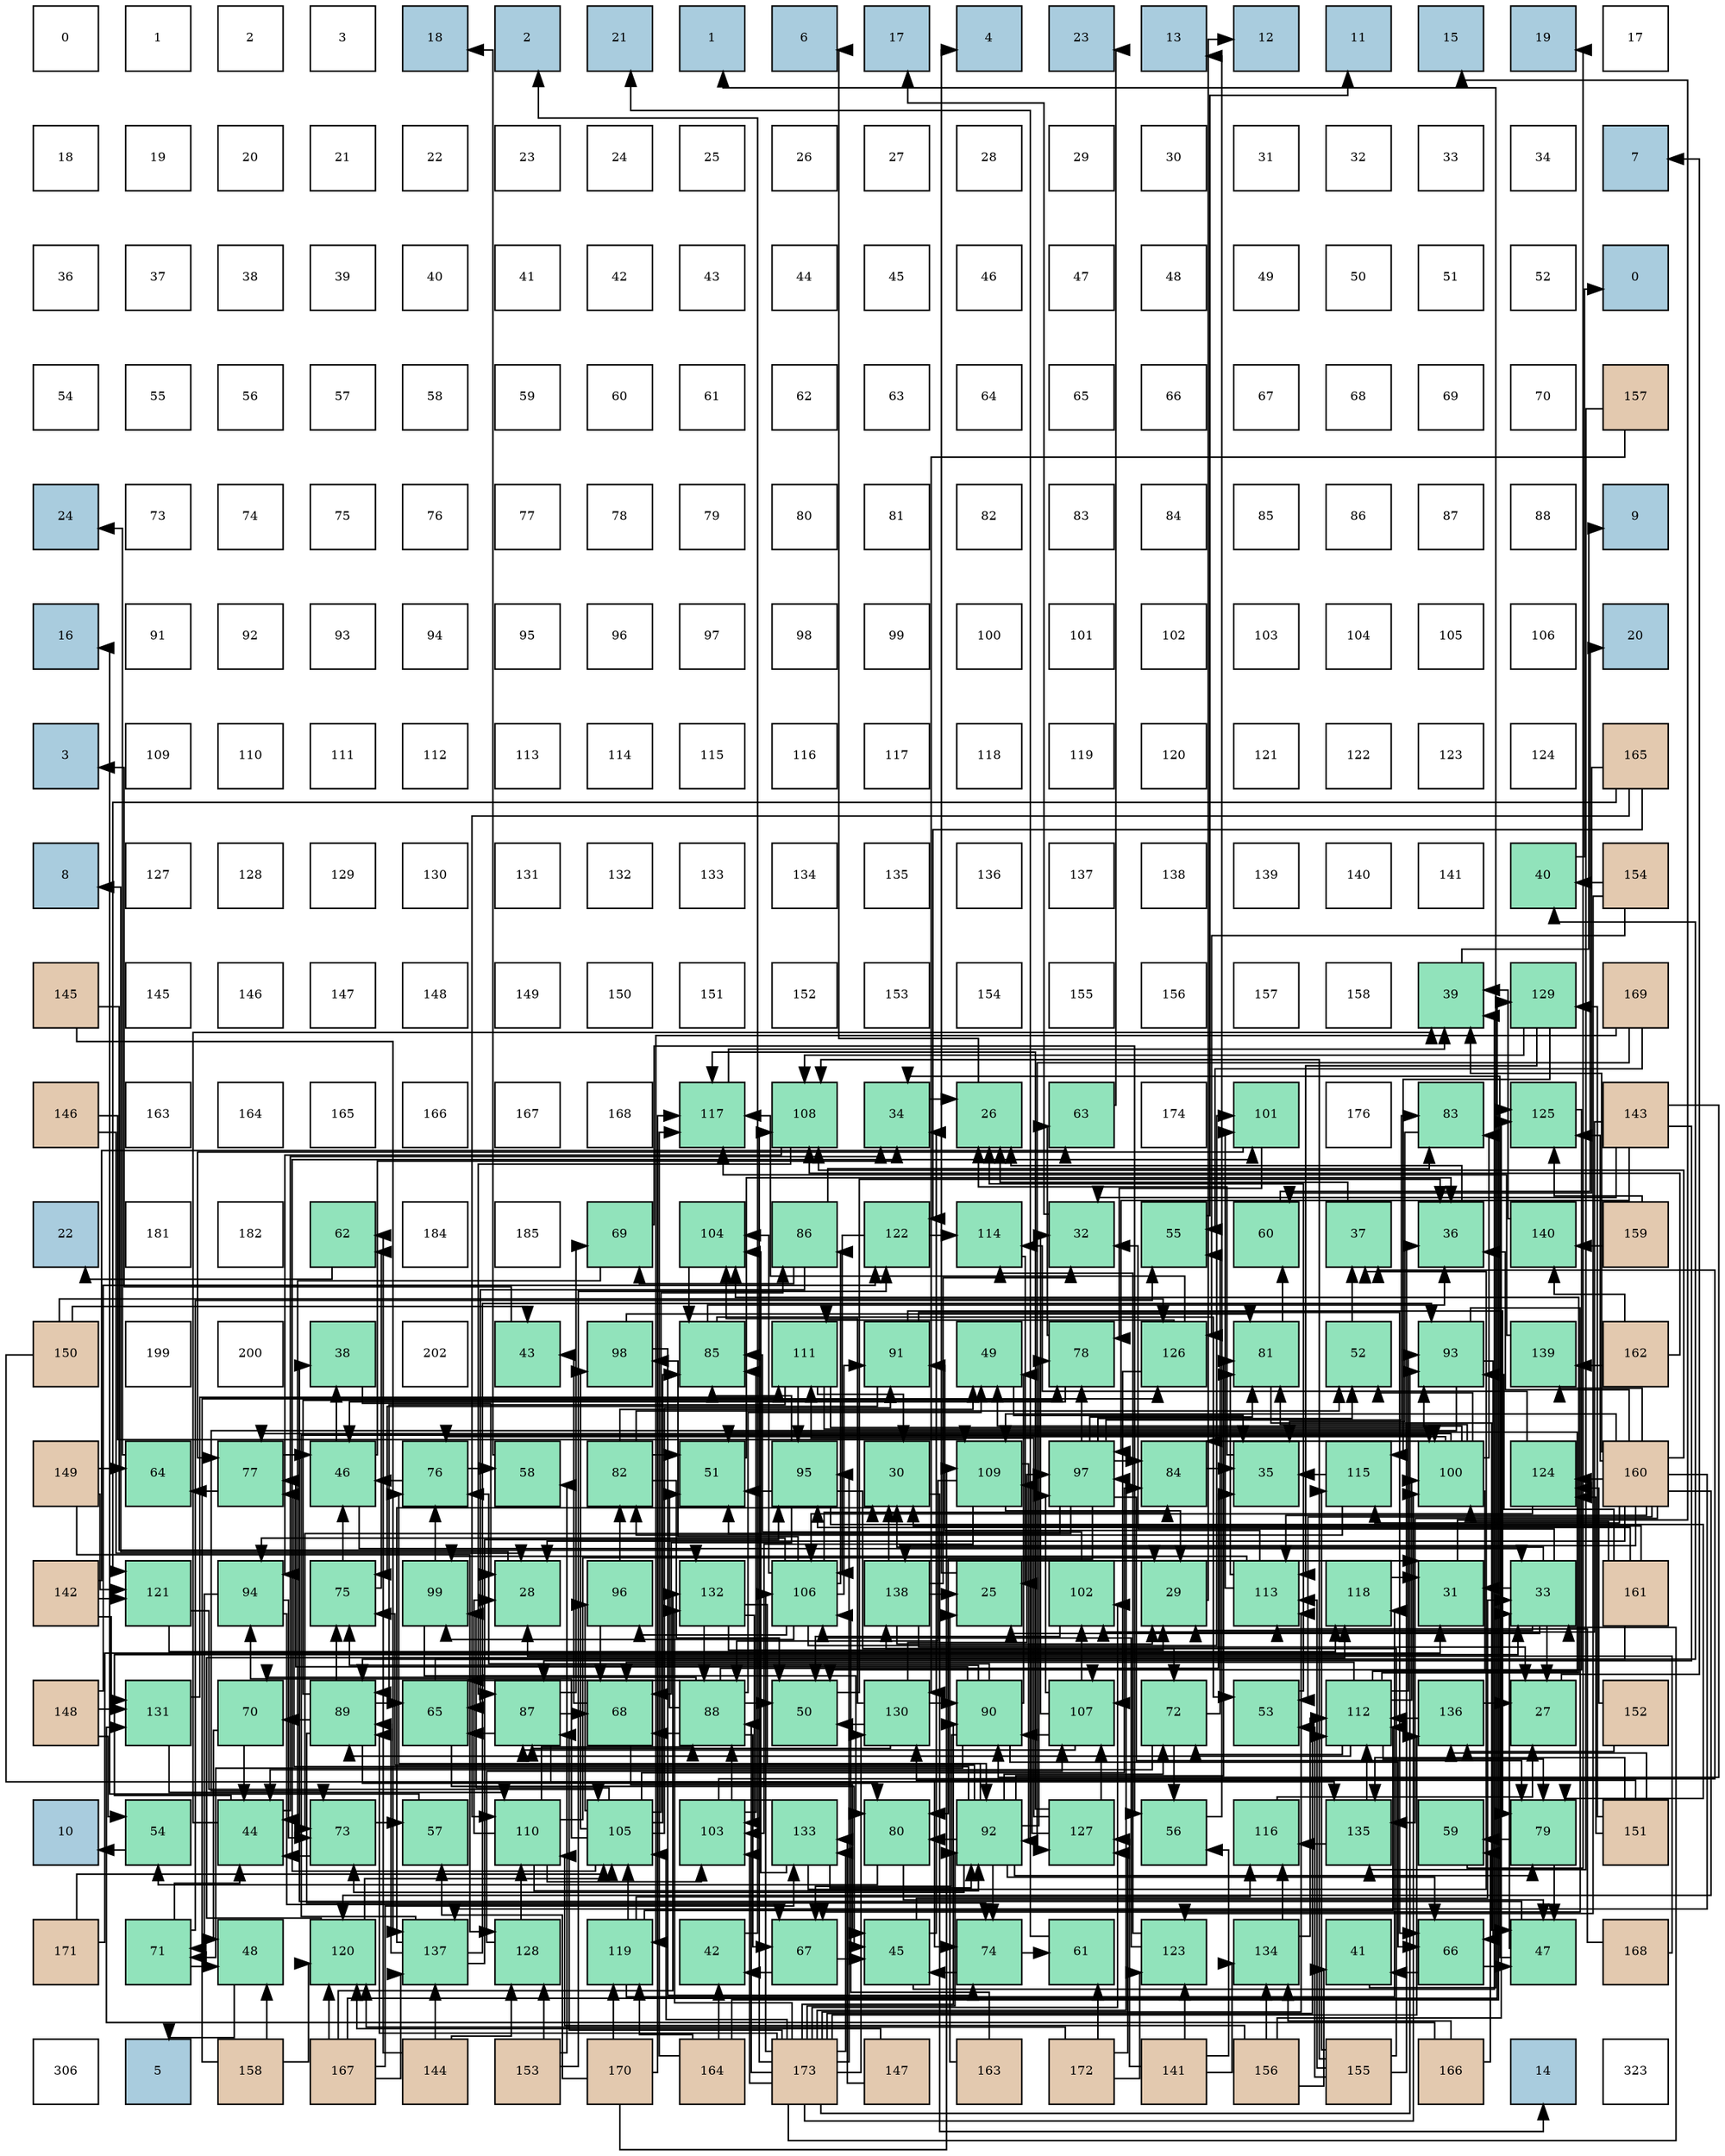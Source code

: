 digraph layout{
 rankdir=TB;
 splines=ortho;
 node [style=filled shape=square fixedsize=true width=0.6];
0[label="0", fontsize=8, fillcolor="#ffffff"];
1[label="1", fontsize=8, fillcolor="#ffffff"];
2[label="2", fontsize=8, fillcolor="#ffffff"];
3[label="3", fontsize=8, fillcolor="#ffffff"];
4[label="18", fontsize=8, fillcolor="#a9ccde"];
5[label="2", fontsize=8, fillcolor="#a9ccde"];
6[label="21", fontsize=8, fillcolor="#a9ccde"];
7[label="1", fontsize=8, fillcolor="#a9ccde"];
8[label="6", fontsize=8, fillcolor="#a9ccde"];
9[label="17", fontsize=8, fillcolor="#a9ccde"];
10[label="4", fontsize=8, fillcolor="#a9ccde"];
11[label="23", fontsize=8, fillcolor="#a9ccde"];
12[label="13", fontsize=8, fillcolor="#a9ccde"];
13[label="12", fontsize=8, fillcolor="#a9ccde"];
14[label="11", fontsize=8, fillcolor="#a9ccde"];
15[label="15", fontsize=8, fillcolor="#a9ccde"];
16[label="19", fontsize=8, fillcolor="#a9ccde"];
17[label="17", fontsize=8, fillcolor="#ffffff"];
18[label="18", fontsize=8, fillcolor="#ffffff"];
19[label="19", fontsize=8, fillcolor="#ffffff"];
20[label="20", fontsize=8, fillcolor="#ffffff"];
21[label="21", fontsize=8, fillcolor="#ffffff"];
22[label="22", fontsize=8, fillcolor="#ffffff"];
23[label="23", fontsize=8, fillcolor="#ffffff"];
24[label="24", fontsize=8, fillcolor="#ffffff"];
25[label="25", fontsize=8, fillcolor="#ffffff"];
26[label="26", fontsize=8, fillcolor="#ffffff"];
27[label="27", fontsize=8, fillcolor="#ffffff"];
28[label="28", fontsize=8, fillcolor="#ffffff"];
29[label="29", fontsize=8, fillcolor="#ffffff"];
30[label="30", fontsize=8, fillcolor="#ffffff"];
31[label="31", fontsize=8, fillcolor="#ffffff"];
32[label="32", fontsize=8, fillcolor="#ffffff"];
33[label="33", fontsize=8, fillcolor="#ffffff"];
34[label="34", fontsize=8, fillcolor="#ffffff"];
35[label="7", fontsize=8, fillcolor="#a9ccde"];
36[label="36", fontsize=8, fillcolor="#ffffff"];
37[label="37", fontsize=8, fillcolor="#ffffff"];
38[label="38", fontsize=8, fillcolor="#ffffff"];
39[label="39", fontsize=8, fillcolor="#ffffff"];
40[label="40", fontsize=8, fillcolor="#ffffff"];
41[label="41", fontsize=8, fillcolor="#ffffff"];
42[label="42", fontsize=8, fillcolor="#ffffff"];
43[label="43", fontsize=8, fillcolor="#ffffff"];
44[label="44", fontsize=8, fillcolor="#ffffff"];
45[label="45", fontsize=8, fillcolor="#ffffff"];
46[label="46", fontsize=8, fillcolor="#ffffff"];
47[label="47", fontsize=8, fillcolor="#ffffff"];
48[label="48", fontsize=8, fillcolor="#ffffff"];
49[label="49", fontsize=8, fillcolor="#ffffff"];
50[label="50", fontsize=8, fillcolor="#ffffff"];
51[label="51", fontsize=8, fillcolor="#ffffff"];
52[label="52", fontsize=8, fillcolor="#ffffff"];
53[label="0", fontsize=8, fillcolor="#a9ccde"];
54[label="54", fontsize=8, fillcolor="#ffffff"];
55[label="55", fontsize=8, fillcolor="#ffffff"];
56[label="56", fontsize=8, fillcolor="#ffffff"];
57[label="57", fontsize=8, fillcolor="#ffffff"];
58[label="58", fontsize=8, fillcolor="#ffffff"];
59[label="59", fontsize=8, fillcolor="#ffffff"];
60[label="60", fontsize=8, fillcolor="#ffffff"];
61[label="61", fontsize=8, fillcolor="#ffffff"];
62[label="62", fontsize=8, fillcolor="#ffffff"];
63[label="63", fontsize=8, fillcolor="#ffffff"];
64[label="64", fontsize=8, fillcolor="#ffffff"];
65[label="65", fontsize=8, fillcolor="#ffffff"];
66[label="66", fontsize=8, fillcolor="#ffffff"];
67[label="67", fontsize=8, fillcolor="#ffffff"];
68[label="68", fontsize=8, fillcolor="#ffffff"];
69[label="69", fontsize=8, fillcolor="#ffffff"];
70[label="70", fontsize=8, fillcolor="#ffffff"];
71[label="157", fontsize=8, fillcolor="#e3c9af"];
72[label="24", fontsize=8, fillcolor="#a9ccde"];
73[label="73", fontsize=8, fillcolor="#ffffff"];
74[label="74", fontsize=8, fillcolor="#ffffff"];
75[label="75", fontsize=8, fillcolor="#ffffff"];
76[label="76", fontsize=8, fillcolor="#ffffff"];
77[label="77", fontsize=8, fillcolor="#ffffff"];
78[label="78", fontsize=8, fillcolor="#ffffff"];
79[label="79", fontsize=8, fillcolor="#ffffff"];
80[label="80", fontsize=8, fillcolor="#ffffff"];
81[label="81", fontsize=8, fillcolor="#ffffff"];
82[label="82", fontsize=8, fillcolor="#ffffff"];
83[label="83", fontsize=8, fillcolor="#ffffff"];
84[label="84", fontsize=8, fillcolor="#ffffff"];
85[label="85", fontsize=8, fillcolor="#ffffff"];
86[label="86", fontsize=8, fillcolor="#ffffff"];
87[label="87", fontsize=8, fillcolor="#ffffff"];
88[label="88", fontsize=8, fillcolor="#ffffff"];
89[label="9", fontsize=8, fillcolor="#a9ccde"];
90[label="16", fontsize=8, fillcolor="#a9ccde"];
91[label="91", fontsize=8, fillcolor="#ffffff"];
92[label="92", fontsize=8, fillcolor="#ffffff"];
93[label="93", fontsize=8, fillcolor="#ffffff"];
94[label="94", fontsize=8, fillcolor="#ffffff"];
95[label="95", fontsize=8, fillcolor="#ffffff"];
96[label="96", fontsize=8, fillcolor="#ffffff"];
97[label="97", fontsize=8, fillcolor="#ffffff"];
98[label="98", fontsize=8, fillcolor="#ffffff"];
99[label="99", fontsize=8, fillcolor="#ffffff"];
100[label="100", fontsize=8, fillcolor="#ffffff"];
101[label="101", fontsize=8, fillcolor="#ffffff"];
102[label="102", fontsize=8, fillcolor="#ffffff"];
103[label="103", fontsize=8, fillcolor="#ffffff"];
104[label="104", fontsize=8, fillcolor="#ffffff"];
105[label="105", fontsize=8, fillcolor="#ffffff"];
106[label="106", fontsize=8, fillcolor="#ffffff"];
107[label="20", fontsize=8, fillcolor="#a9ccde"];
108[label="3", fontsize=8, fillcolor="#a9ccde"];
109[label="109", fontsize=8, fillcolor="#ffffff"];
110[label="110", fontsize=8, fillcolor="#ffffff"];
111[label="111", fontsize=8, fillcolor="#ffffff"];
112[label="112", fontsize=8, fillcolor="#ffffff"];
113[label="113", fontsize=8, fillcolor="#ffffff"];
114[label="114", fontsize=8, fillcolor="#ffffff"];
115[label="115", fontsize=8, fillcolor="#ffffff"];
116[label="116", fontsize=8, fillcolor="#ffffff"];
117[label="117", fontsize=8, fillcolor="#ffffff"];
118[label="118", fontsize=8, fillcolor="#ffffff"];
119[label="119", fontsize=8, fillcolor="#ffffff"];
120[label="120", fontsize=8, fillcolor="#ffffff"];
121[label="121", fontsize=8, fillcolor="#ffffff"];
122[label="122", fontsize=8, fillcolor="#ffffff"];
123[label="123", fontsize=8, fillcolor="#ffffff"];
124[label="124", fontsize=8, fillcolor="#ffffff"];
125[label="165", fontsize=8, fillcolor="#e3c9af"];
126[label="8", fontsize=8, fillcolor="#a9ccde"];
127[label="127", fontsize=8, fillcolor="#ffffff"];
128[label="128", fontsize=8, fillcolor="#ffffff"];
129[label="129", fontsize=8, fillcolor="#ffffff"];
130[label="130", fontsize=8, fillcolor="#ffffff"];
131[label="131", fontsize=8, fillcolor="#ffffff"];
132[label="132", fontsize=8, fillcolor="#ffffff"];
133[label="133", fontsize=8, fillcolor="#ffffff"];
134[label="134", fontsize=8, fillcolor="#ffffff"];
135[label="135", fontsize=8, fillcolor="#ffffff"];
136[label="136", fontsize=8, fillcolor="#ffffff"];
137[label="137", fontsize=8, fillcolor="#ffffff"];
138[label="138", fontsize=8, fillcolor="#ffffff"];
139[label="139", fontsize=8, fillcolor="#ffffff"];
140[label="140", fontsize=8, fillcolor="#ffffff"];
141[label="141", fontsize=8, fillcolor="#ffffff"];
142[label="40", fontsize=8, fillcolor="#91e3bb"];
143[label="154", fontsize=8, fillcolor="#e3c9af"];
144[label="145", fontsize=8, fillcolor="#e3c9af"];
145[label="145", fontsize=8, fillcolor="#ffffff"];
146[label="146", fontsize=8, fillcolor="#ffffff"];
147[label="147", fontsize=8, fillcolor="#ffffff"];
148[label="148", fontsize=8, fillcolor="#ffffff"];
149[label="149", fontsize=8, fillcolor="#ffffff"];
150[label="150", fontsize=8, fillcolor="#ffffff"];
151[label="151", fontsize=8, fillcolor="#ffffff"];
152[label="152", fontsize=8, fillcolor="#ffffff"];
153[label="153", fontsize=8, fillcolor="#ffffff"];
154[label="154", fontsize=8, fillcolor="#ffffff"];
155[label="155", fontsize=8, fillcolor="#ffffff"];
156[label="156", fontsize=8, fillcolor="#ffffff"];
157[label="157", fontsize=8, fillcolor="#ffffff"];
158[label="158", fontsize=8, fillcolor="#ffffff"];
159[label="39", fontsize=8, fillcolor="#91e3bb"];
160[label="129", fontsize=8, fillcolor="#91e3bb"];
161[label="169", fontsize=8, fillcolor="#e3c9af"];
162[label="146", fontsize=8, fillcolor="#e3c9af"];
163[label="163", fontsize=8, fillcolor="#ffffff"];
164[label="164", fontsize=8, fillcolor="#ffffff"];
165[label="165", fontsize=8, fillcolor="#ffffff"];
166[label="166", fontsize=8, fillcolor="#ffffff"];
167[label="167", fontsize=8, fillcolor="#ffffff"];
168[label="168", fontsize=8, fillcolor="#ffffff"];
169[label="117", fontsize=8, fillcolor="#91e3bb"];
170[label="108", fontsize=8, fillcolor="#91e3bb"];
171[label="34", fontsize=8, fillcolor="#91e3bb"];
172[label="26", fontsize=8, fillcolor="#91e3bb"];
173[label="63", fontsize=8, fillcolor="#91e3bb"];
174[label="174", fontsize=8, fillcolor="#ffffff"];
175[label="101", fontsize=8, fillcolor="#91e3bb"];
176[label="176", fontsize=8, fillcolor="#ffffff"];
177[label="83", fontsize=8, fillcolor="#91e3bb"];
178[label="125", fontsize=8, fillcolor="#91e3bb"];
179[label="143", fontsize=8, fillcolor="#e3c9af"];
180[label="22", fontsize=8, fillcolor="#a9ccde"];
181[label="181", fontsize=8, fillcolor="#ffffff"];
182[label="182", fontsize=8, fillcolor="#ffffff"];
183[label="62", fontsize=8, fillcolor="#91e3bb"];
184[label="184", fontsize=8, fillcolor="#ffffff"];
185[label="185", fontsize=8, fillcolor="#ffffff"];
186[label="69", fontsize=8, fillcolor="#91e3bb"];
187[label="104", fontsize=8, fillcolor="#91e3bb"];
188[label="86", fontsize=8, fillcolor="#91e3bb"];
189[label="122", fontsize=8, fillcolor="#91e3bb"];
190[label="114", fontsize=8, fillcolor="#91e3bb"];
191[label="32", fontsize=8, fillcolor="#91e3bb"];
192[label="55", fontsize=8, fillcolor="#91e3bb"];
193[label="60", fontsize=8, fillcolor="#91e3bb"];
194[label="37", fontsize=8, fillcolor="#91e3bb"];
195[label="36", fontsize=8, fillcolor="#91e3bb"];
196[label="140", fontsize=8, fillcolor="#91e3bb"];
197[label="159", fontsize=8, fillcolor="#e3c9af"];
198[label="150", fontsize=8, fillcolor="#e3c9af"];
199[label="199", fontsize=8, fillcolor="#ffffff"];
200[label="200", fontsize=8, fillcolor="#ffffff"];
201[label="38", fontsize=8, fillcolor="#91e3bb"];
202[label="202", fontsize=8, fillcolor="#ffffff"];
203[label="43", fontsize=8, fillcolor="#91e3bb"];
204[label="98", fontsize=8, fillcolor="#91e3bb"];
205[label="85", fontsize=8, fillcolor="#91e3bb"];
206[label="111", fontsize=8, fillcolor="#91e3bb"];
207[label="91", fontsize=8, fillcolor="#91e3bb"];
208[label="49", fontsize=8, fillcolor="#91e3bb"];
209[label="78", fontsize=8, fillcolor="#91e3bb"];
210[label="126", fontsize=8, fillcolor="#91e3bb"];
211[label="81", fontsize=8, fillcolor="#91e3bb"];
212[label="52", fontsize=8, fillcolor="#91e3bb"];
213[label="93", fontsize=8, fillcolor="#91e3bb"];
214[label="139", fontsize=8, fillcolor="#91e3bb"];
215[label="162", fontsize=8, fillcolor="#e3c9af"];
216[label="149", fontsize=8, fillcolor="#e3c9af"];
217[label="64", fontsize=8, fillcolor="#91e3bb"];
218[label="77", fontsize=8, fillcolor="#91e3bb"];
219[label="46", fontsize=8, fillcolor="#91e3bb"];
220[label="76", fontsize=8, fillcolor="#91e3bb"];
221[label="58", fontsize=8, fillcolor="#91e3bb"];
222[label="82", fontsize=8, fillcolor="#91e3bb"];
223[label="51", fontsize=8, fillcolor="#91e3bb"];
224[label="95", fontsize=8, fillcolor="#91e3bb"];
225[label="30", fontsize=8, fillcolor="#91e3bb"];
226[label="109", fontsize=8, fillcolor="#91e3bb"];
227[label="97", fontsize=8, fillcolor="#91e3bb"];
228[label="84", fontsize=8, fillcolor="#91e3bb"];
229[label="35", fontsize=8, fillcolor="#91e3bb"];
230[label="115", fontsize=8, fillcolor="#91e3bb"];
231[label="100", fontsize=8, fillcolor="#91e3bb"];
232[label="124", fontsize=8, fillcolor="#91e3bb"];
233[label="160", fontsize=8, fillcolor="#e3c9af"];
234[label="142", fontsize=8, fillcolor="#e3c9af"];
235[label="121", fontsize=8, fillcolor="#91e3bb"];
236[label="94", fontsize=8, fillcolor="#91e3bb"];
237[label="75", fontsize=8, fillcolor="#91e3bb"];
238[label="99", fontsize=8, fillcolor="#91e3bb"];
239[label="28", fontsize=8, fillcolor="#91e3bb"];
240[label="96", fontsize=8, fillcolor="#91e3bb"];
241[label="132", fontsize=8, fillcolor="#91e3bb"];
242[label="106", fontsize=8, fillcolor="#91e3bb"];
243[label="138", fontsize=8, fillcolor="#91e3bb"];
244[label="25", fontsize=8, fillcolor="#91e3bb"];
245[label="102", fontsize=8, fillcolor="#91e3bb"];
246[label="29", fontsize=8, fillcolor="#91e3bb"];
247[label="113", fontsize=8, fillcolor="#91e3bb"];
248[label="118", fontsize=8, fillcolor="#91e3bb"];
249[label="31", fontsize=8, fillcolor="#91e3bb"];
250[label="33", fontsize=8, fillcolor="#91e3bb"];
251[label="161", fontsize=8, fillcolor="#e3c9af"];
252[label="148", fontsize=8, fillcolor="#e3c9af"];
253[label="131", fontsize=8, fillcolor="#91e3bb"];
254[label="70", fontsize=8, fillcolor="#91e3bb"];
255[label="89", fontsize=8, fillcolor="#91e3bb"];
256[label="65", fontsize=8, fillcolor="#91e3bb"];
257[label="87", fontsize=8, fillcolor="#91e3bb"];
258[label="68", fontsize=8, fillcolor="#91e3bb"];
259[label="88", fontsize=8, fillcolor="#91e3bb"];
260[label="50", fontsize=8, fillcolor="#91e3bb"];
261[label="130", fontsize=8, fillcolor="#91e3bb"];
262[label="90", fontsize=8, fillcolor="#91e3bb"];
263[label="107", fontsize=8, fillcolor="#91e3bb"];
264[label="72", fontsize=8, fillcolor="#91e3bb"];
265[label="53", fontsize=8, fillcolor="#91e3bb"];
266[label="112", fontsize=8, fillcolor="#91e3bb"];
267[label="136", fontsize=8, fillcolor="#91e3bb"];
268[label="27", fontsize=8, fillcolor="#91e3bb"];
269[label="152", fontsize=8, fillcolor="#e3c9af"];
270[label="10", fontsize=8, fillcolor="#a9ccde"];
271[label="54", fontsize=8, fillcolor="#91e3bb"];
272[label="44", fontsize=8, fillcolor="#91e3bb"];
273[label="73", fontsize=8, fillcolor="#91e3bb"];
274[label="57", fontsize=8, fillcolor="#91e3bb"];
275[label="110", fontsize=8, fillcolor="#91e3bb"];
276[label="105", fontsize=8, fillcolor="#91e3bb"];
277[label="103", fontsize=8, fillcolor="#91e3bb"];
278[label="133", fontsize=8, fillcolor="#91e3bb"];
279[label="80", fontsize=8, fillcolor="#91e3bb"];
280[label="92", fontsize=8, fillcolor="#91e3bb"];
281[label="127", fontsize=8, fillcolor="#91e3bb"];
282[label="56", fontsize=8, fillcolor="#91e3bb"];
283[label="116", fontsize=8, fillcolor="#91e3bb"];
284[label="135", fontsize=8, fillcolor="#91e3bb"];
285[label="59", fontsize=8, fillcolor="#91e3bb"];
286[label="79", fontsize=8, fillcolor="#91e3bb"];
287[label="151", fontsize=8, fillcolor="#e3c9af"];
288[label="171", fontsize=8, fillcolor="#e3c9af"];
289[label="71", fontsize=8, fillcolor="#91e3bb"];
290[label="48", fontsize=8, fillcolor="#91e3bb"];
291[label="120", fontsize=8, fillcolor="#91e3bb"];
292[label="137", fontsize=8, fillcolor="#91e3bb"];
293[label="128", fontsize=8, fillcolor="#91e3bb"];
294[label="119", fontsize=8, fillcolor="#91e3bb"];
295[label="42", fontsize=8, fillcolor="#91e3bb"];
296[label="67", fontsize=8, fillcolor="#91e3bb"];
297[label="45", fontsize=8, fillcolor="#91e3bb"];
298[label="74", fontsize=8, fillcolor="#91e3bb"];
299[label="61", fontsize=8, fillcolor="#91e3bb"];
300[label="123", fontsize=8, fillcolor="#91e3bb"];
301[label="134", fontsize=8, fillcolor="#91e3bb"];
302[label="41", fontsize=8, fillcolor="#91e3bb"];
303[label="66", fontsize=8, fillcolor="#91e3bb"];
304[label="47", fontsize=8, fillcolor="#91e3bb"];
305[label="168", fontsize=8, fillcolor="#e3c9af"];
306[label="306", fontsize=8, fillcolor="#ffffff"];
307[label="5", fontsize=8, fillcolor="#a9ccde"];
308[label="158", fontsize=8, fillcolor="#e3c9af"];
309[label="167", fontsize=8, fillcolor="#e3c9af"];
310[label="144", fontsize=8, fillcolor="#e3c9af"];
311[label="153", fontsize=8, fillcolor="#e3c9af"];
312[label="170", fontsize=8, fillcolor="#e3c9af"];
313[label="164", fontsize=8, fillcolor="#e3c9af"];
314[label="173", fontsize=8, fillcolor="#e3c9af"];
315[label="147", fontsize=8, fillcolor="#e3c9af"];
316[label="163", fontsize=8, fillcolor="#e3c9af"];
317[label="172", fontsize=8, fillcolor="#e3c9af"];
318[label="141", fontsize=8, fillcolor="#e3c9af"];
319[label="156", fontsize=8, fillcolor="#e3c9af"];
320[label="155", fontsize=8, fillcolor="#e3c9af"];
321[label="166", fontsize=8, fillcolor="#e3c9af"];
322[label="14", fontsize=8, fillcolor="#a9ccde"];
323[label="323", fontsize=8, fillcolor="#ffffff"];
edge [constraint=false, style=vis];244 -> 10;
172 -> 8;
268 -> 35;
239 -> 126;
246 -> 13;
225 -> 322;
249 -> 15;
191 -> 9;
250 -> 244;
250 -> 268;
250 -> 246;
250 -> 225;
250 -> 249;
250 -> 191;
171 -> 172;
229 -> 172;
195 -> 172;
194 -> 172;
201 -> 239;
159 -> 89;
142 -> 53;
302 -> 7;
295 -> 5;
203 -> 108;
272 -> 250;
272 -> 171;
272 -> 159;
297 -> 250;
297 -> 171;
297 -> 159;
219 -> 250;
219 -> 171;
219 -> 201;
304 -> 250;
304 -> 171;
304 -> 201;
290 -> 307;
208 -> 229;
260 -> 195;
223 -> 195;
212 -> 194;
265 -> 172;
271 -> 270;
192 -> 14;
282 -> 12;
274 -> 90;
221 -> 4;
285 -> 16;
193 -> 107;
299 -> 6;
183 -> 180;
173 -> 11;
217 -> 72;
256 -> 142;
256 -> 297;
303 -> 302;
303 -> 304;
296 -> 295;
296 -> 297;
258 -> 203;
258 -> 297;
186 -> 272;
186 -> 282;
254 -> 272;
254 -> 290;
289 -> 272;
289 -> 290;
289 -> 192;
264 -> 272;
264 -> 192;
264 -> 282;
273 -> 272;
273 -> 274;
298 -> 297;
298 -> 299;
237 -> 219;
237 -> 183;
220 -> 219;
220 -> 221;
218 -> 219;
218 -> 217;
209 -> 219;
209 -> 173;
286 -> 304;
286 -> 285;
279 -> 304;
279 -> 271;
211 -> 304;
211 -> 193;
222 -> 208;
222 -> 260;
222 -> 223;
222 -> 212;
177 -> 229;
228 -> 229;
205 -> 195;
205 -> 265;
188 -> 256;
188 -> 186;
188 -> 177;
257 -> 256;
257 -> 258;
257 -> 186;
257 -> 298;
259 -> 229;
259 -> 208;
259 -> 260;
259 -> 223;
259 -> 256;
259 -> 296;
259 -> 258;
259 -> 254;
255 -> 256;
255 -> 254;
255 -> 298;
255 -> 237;
255 -> 209;
255 -> 279;
262 -> 208;
262 -> 303;
262 -> 296;
262 -> 289;
262 -> 237;
262 -> 220;
262 -> 218;
207 -> 303;
207 -> 237;
207 -> 286;
280 -> 303;
280 -> 264;
280 -> 273;
280 -> 298;
280 -> 237;
280 -> 220;
280 -> 218;
280 -> 209;
280 -> 286;
280 -> 279;
280 -> 211;
213 -> 303;
213 -> 296;
213 -> 273;
236 -> 296;
236 -> 289;
236 -> 273;
224 -> 223;
224 -> 258;
224 -> 264;
224 -> 286;
224 -> 205;
240 -> 258;
240 -> 222;
227 -> 223;
227 -> 212;
227 -> 273;
227 -> 209;
227 -> 286;
227 -> 279;
227 -> 211;
227 -> 177;
227 -> 228;
204 -> 298;
204 -> 211;
238 -> 220;
238 -> 279;
231 -> 208;
231 -> 260;
231 -> 212;
231 -> 220;
231 -> 218;
231 -> 211;
231 -> 177;
231 -> 228;
175 -> 218;
175 -> 209;
245 -> 260;
245 -> 205;
277 -> 194;
277 -> 205;
187 -> 205;
276 -> 228;
276 -> 205;
276 -> 188;
276 -> 207;
276 -> 236;
276 -> 240;
276 -> 204;
276 -> 238;
276 -> 175;
242 -> 228;
242 -> 188;
242 -> 207;
242 -> 236;
242 -> 240;
242 -> 204;
242 -> 238;
242 -> 175;
242 -> 187;
263 -> 191;
263 -> 257;
263 -> 262;
263 -> 227;
263 -> 245;
170 -> 257;
170 -> 236;
226 -> 246;
226 -> 259;
226 -> 280;
226 -> 277;
275 -> 239;
275 -> 246;
275 -> 259;
275 -> 280;
275 -> 277;
206 -> 225;
206 -> 255;
206 -> 213;
206 -> 224;
206 -> 231;
266 -> 223;
266 -> 258;
266 -> 264;
266 -> 286;
266 -> 255;
266 -> 213;
266 -> 231;
266 -> 187;
247 -> 211;
247 -> 207;
247 -> 238;
247 -> 175;
190 -> 244;
230 -> 229;
230 -> 222;
283 -> 268;
169 -> 159;
248 -> 249;
294 -> 276;
294 -> 266;
294 -> 283;
294 -> 248;
291 -> 276;
291 -> 248;
235 -> 276;
235 -> 248;
189 -> 242;
189 -> 190;
300 -> 242;
300 -> 190;
232 -> 242;
232 -> 190;
178 -> 263;
210 -> 263;
210 -> 206;
210 -> 169;
281 -> 263;
281 -> 226;
281 -> 206;
281 -> 169;
293 -> 263;
293 -> 275;
160 -> 170;
160 -> 247;
160 -> 230;
261 -> 260;
261 -> 257;
261 -> 262;
261 -> 227;
261 -> 187;
253 -> 275;
253 -> 206;
241 -> 246;
241 -> 259;
241 -> 280;
241 -> 277;
278 -> 194;
278 -> 259;
278 -> 280;
278 -> 187;
301 -> 266;
301 -> 283;
284 -> 266;
284 -> 283;
267 -> 268;
267 -> 266;
292 -> 225;
292 -> 255;
292 -> 213;
292 -> 224;
292 -> 231;
243 -> 244;
243 -> 268;
243 -> 246;
243 -> 225;
243 -> 249;
243 -> 191;
214 -> 169;
196 -> 159;
318 -> 282;
318 -> 300;
318 -> 281;
318 -> 301;
234 -> 173;
234 -> 235;
234 -> 253;
179 -> 191;
179 -> 257;
179 -> 262;
179 -> 227;
179 -> 245;
310 -> 183;
310 -> 293;
310 -> 292;
144 -> 241;
144 -> 292;
162 -> 239;
162 -> 226;
315 -> 291;
315 -> 278;
252 -> 271;
252 -> 189;
252 -> 253;
216 -> 217;
216 -> 235;
216 -> 293;
198 -> 203;
198 -> 210;
198 -> 284;
287 -> 232;
287 -> 160;
287 -> 261;
287 -> 284;
287 -> 267;
269 -> 232;
269 -> 267;
311 -> 221;
311 -> 189;
311 -> 293;
143 -> 142;
143 -> 300;
143 -> 210;
320 -> 195;
320 -> 265;
320 -> 170;
320 -> 247;
320 -> 230;
320 -> 243;
319 -> 302;
319 -> 275;
319 -> 178;
319 -> 301;
71 -> 261;
71 -> 284;
308 -> 290;
308 -> 291;
308 -> 210;
197 -> 178;
197 -> 196;
233 -> 239;
233 -> 195;
233 -> 159;
233 -> 265;
233 -> 170;
233 -> 226;
233 -> 247;
233 -> 230;
233 -> 291;
233 -> 232;
233 -> 178;
233 -> 284;
233 -> 292;
233 -> 243;
233 -> 214;
251 -> 225;
251 -> 255;
251 -> 213;
251 -> 224;
251 -> 231;
215 -> 170;
215 -> 214;
215 -> 196;
316 -> 244;
316 -> 242;
313 -> 295;
313 -> 169;
313 -> 294;
313 -> 178;
125 -> 193;
125 -> 275;
125 -> 235;
125 -> 189;
321 -> 285;
321 -> 253;
321 -> 301;
309 -> 291;
309 -> 160;
309 -> 241;
309 -> 278;
309 -> 292;
305 -> 239;
305 -> 247;
161 -> 192;
161 -> 294;
161 -> 281;
312 -> 274;
312 -> 226;
312 -> 169;
312 -> 294;
288 -> 249;
288 -> 276;
317 -> 299;
317 -> 291;
317 -> 300;
317 -> 281;
314 -> 250;
314 -> 257;
314 -> 259;
314 -> 255;
314 -> 262;
314 -> 280;
314 -> 213;
314 -> 224;
314 -> 227;
314 -> 231;
314 -> 245;
314 -> 277;
314 -> 276;
314 -> 242;
314 -> 170;
314 -> 266;
314 -> 247;
314 -> 261;
314 -> 241;
314 -> 278;
314 -> 267;
edge [constraint=true, style=invis];
0 -> 18 -> 36 -> 54 -> 72 -> 90 -> 108 -> 126 -> 144 -> 162 -> 180 -> 198 -> 216 -> 234 -> 252 -> 270 -> 288 -> 306;
1 -> 19 -> 37 -> 55 -> 73 -> 91 -> 109 -> 127 -> 145 -> 163 -> 181 -> 199 -> 217 -> 235 -> 253 -> 271 -> 289 -> 307;
2 -> 20 -> 38 -> 56 -> 74 -> 92 -> 110 -> 128 -> 146 -> 164 -> 182 -> 200 -> 218 -> 236 -> 254 -> 272 -> 290 -> 308;
3 -> 21 -> 39 -> 57 -> 75 -> 93 -> 111 -> 129 -> 147 -> 165 -> 183 -> 201 -> 219 -> 237 -> 255 -> 273 -> 291 -> 309;
4 -> 22 -> 40 -> 58 -> 76 -> 94 -> 112 -> 130 -> 148 -> 166 -> 184 -> 202 -> 220 -> 238 -> 256 -> 274 -> 292 -> 310;
5 -> 23 -> 41 -> 59 -> 77 -> 95 -> 113 -> 131 -> 149 -> 167 -> 185 -> 203 -> 221 -> 239 -> 257 -> 275 -> 293 -> 311;
6 -> 24 -> 42 -> 60 -> 78 -> 96 -> 114 -> 132 -> 150 -> 168 -> 186 -> 204 -> 222 -> 240 -> 258 -> 276 -> 294 -> 312;
7 -> 25 -> 43 -> 61 -> 79 -> 97 -> 115 -> 133 -> 151 -> 169 -> 187 -> 205 -> 223 -> 241 -> 259 -> 277 -> 295 -> 313;
8 -> 26 -> 44 -> 62 -> 80 -> 98 -> 116 -> 134 -> 152 -> 170 -> 188 -> 206 -> 224 -> 242 -> 260 -> 278 -> 296 -> 314;
9 -> 27 -> 45 -> 63 -> 81 -> 99 -> 117 -> 135 -> 153 -> 171 -> 189 -> 207 -> 225 -> 243 -> 261 -> 279 -> 297 -> 315;
10 -> 28 -> 46 -> 64 -> 82 -> 100 -> 118 -> 136 -> 154 -> 172 -> 190 -> 208 -> 226 -> 244 -> 262 -> 280 -> 298 -> 316;
11 -> 29 -> 47 -> 65 -> 83 -> 101 -> 119 -> 137 -> 155 -> 173 -> 191 -> 209 -> 227 -> 245 -> 263 -> 281 -> 299 -> 317;
12 -> 30 -> 48 -> 66 -> 84 -> 102 -> 120 -> 138 -> 156 -> 174 -> 192 -> 210 -> 228 -> 246 -> 264 -> 282 -> 300 -> 318;
13 -> 31 -> 49 -> 67 -> 85 -> 103 -> 121 -> 139 -> 157 -> 175 -> 193 -> 211 -> 229 -> 247 -> 265 -> 283 -> 301 -> 319;
14 -> 32 -> 50 -> 68 -> 86 -> 104 -> 122 -> 140 -> 158 -> 176 -> 194 -> 212 -> 230 -> 248 -> 266 -> 284 -> 302 -> 320;
15 -> 33 -> 51 -> 69 -> 87 -> 105 -> 123 -> 141 -> 159 -> 177 -> 195 -> 213 -> 231 -> 249 -> 267 -> 285 -> 303 -> 321;
16 -> 34 -> 52 -> 70 -> 88 -> 106 -> 124 -> 142 -> 160 -> 178 -> 196 -> 214 -> 232 -> 250 -> 268 -> 286 -> 304 -> 322;
17 -> 35 -> 53 -> 71 -> 89 -> 107 -> 125 -> 143 -> 161 -> 179 -> 197 -> 215 -> 233 -> 251 -> 269 -> 287 -> 305 -> 323;
rank = same {0 -> 1 -> 2 -> 3 -> 4 -> 5 -> 6 -> 7 -> 8 -> 9 -> 10 -> 11 -> 12 -> 13 -> 14 -> 15 -> 16 -> 17};
rank = same {18 -> 19 -> 20 -> 21 -> 22 -> 23 -> 24 -> 25 -> 26 -> 27 -> 28 -> 29 -> 30 -> 31 -> 32 -> 33 -> 34 -> 35};
rank = same {36 -> 37 -> 38 -> 39 -> 40 -> 41 -> 42 -> 43 -> 44 -> 45 -> 46 -> 47 -> 48 -> 49 -> 50 -> 51 -> 52 -> 53};
rank = same {54 -> 55 -> 56 -> 57 -> 58 -> 59 -> 60 -> 61 -> 62 -> 63 -> 64 -> 65 -> 66 -> 67 -> 68 -> 69 -> 70 -> 71};
rank = same {72 -> 73 -> 74 -> 75 -> 76 -> 77 -> 78 -> 79 -> 80 -> 81 -> 82 -> 83 -> 84 -> 85 -> 86 -> 87 -> 88 -> 89};
rank = same {90 -> 91 -> 92 -> 93 -> 94 -> 95 -> 96 -> 97 -> 98 -> 99 -> 100 -> 101 -> 102 -> 103 -> 104 -> 105 -> 106 -> 107};
rank = same {108 -> 109 -> 110 -> 111 -> 112 -> 113 -> 114 -> 115 -> 116 -> 117 -> 118 -> 119 -> 120 -> 121 -> 122 -> 123 -> 124 -> 125};
rank = same {126 -> 127 -> 128 -> 129 -> 130 -> 131 -> 132 -> 133 -> 134 -> 135 -> 136 -> 137 -> 138 -> 139 -> 140 -> 141 -> 142 -> 143};
rank = same {144 -> 145 -> 146 -> 147 -> 148 -> 149 -> 150 -> 151 -> 152 -> 153 -> 154 -> 155 -> 156 -> 157 -> 158 -> 159 -> 160 -> 161};
rank = same {162 -> 163 -> 164 -> 165 -> 166 -> 167 -> 168 -> 169 -> 170 -> 171 -> 172 -> 173 -> 174 -> 175 -> 176 -> 177 -> 178 -> 179};
rank = same {180 -> 181 -> 182 -> 183 -> 184 -> 185 -> 186 -> 187 -> 188 -> 189 -> 190 -> 191 -> 192 -> 193 -> 194 -> 195 -> 196 -> 197};
rank = same {198 -> 199 -> 200 -> 201 -> 202 -> 203 -> 204 -> 205 -> 206 -> 207 -> 208 -> 209 -> 210 -> 211 -> 212 -> 213 -> 214 -> 215};
rank = same {216 -> 217 -> 218 -> 219 -> 220 -> 221 -> 222 -> 223 -> 224 -> 225 -> 226 -> 227 -> 228 -> 229 -> 230 -> 231 -> 232 -> 233};
rank = same {234 -> 235 -> 236 -> 237 -> 238 -> 239 -> 240 -> 241 -> 242 -> 243 -> 244 -> 245 -> 246 -> 247 -> 248 -> 249 -> 250 -> 251};
rank = same {252 -> 253 -> 254 -> 255 -> 256 -> 257 -> 258 -> 259 -> 260 -> 261 -> 262 -> 263 -> 264 -> 265 -> 266 -> 267 -> 268 -> 269};
rank = same {270 -> 271 -> 272 -> 273 -> 274 -> 275 -> 276 -> 277 -> 278 -> 279 -> 280 -> 281 -> 282 -> 283 -> 284 -> 285 -> 286 -> 287};
rank = same {288 -> 289 -> 290 -> 291 -> 292 -> 293 -> 294 -> 295 -> 296 -> 297 -> 298 -> 299 -> 300 -> 301 -> 302 -> 303 -> 304 -> 305};
rank = same {306 -> 307 -> 308 -> 309 -> 310 -> 311 -> 312 -> 313 -> 314 -> 315 -> 316 -> 317 -> 318 -> 319 -> 320 -> 321 -> 322 -> 323};
}